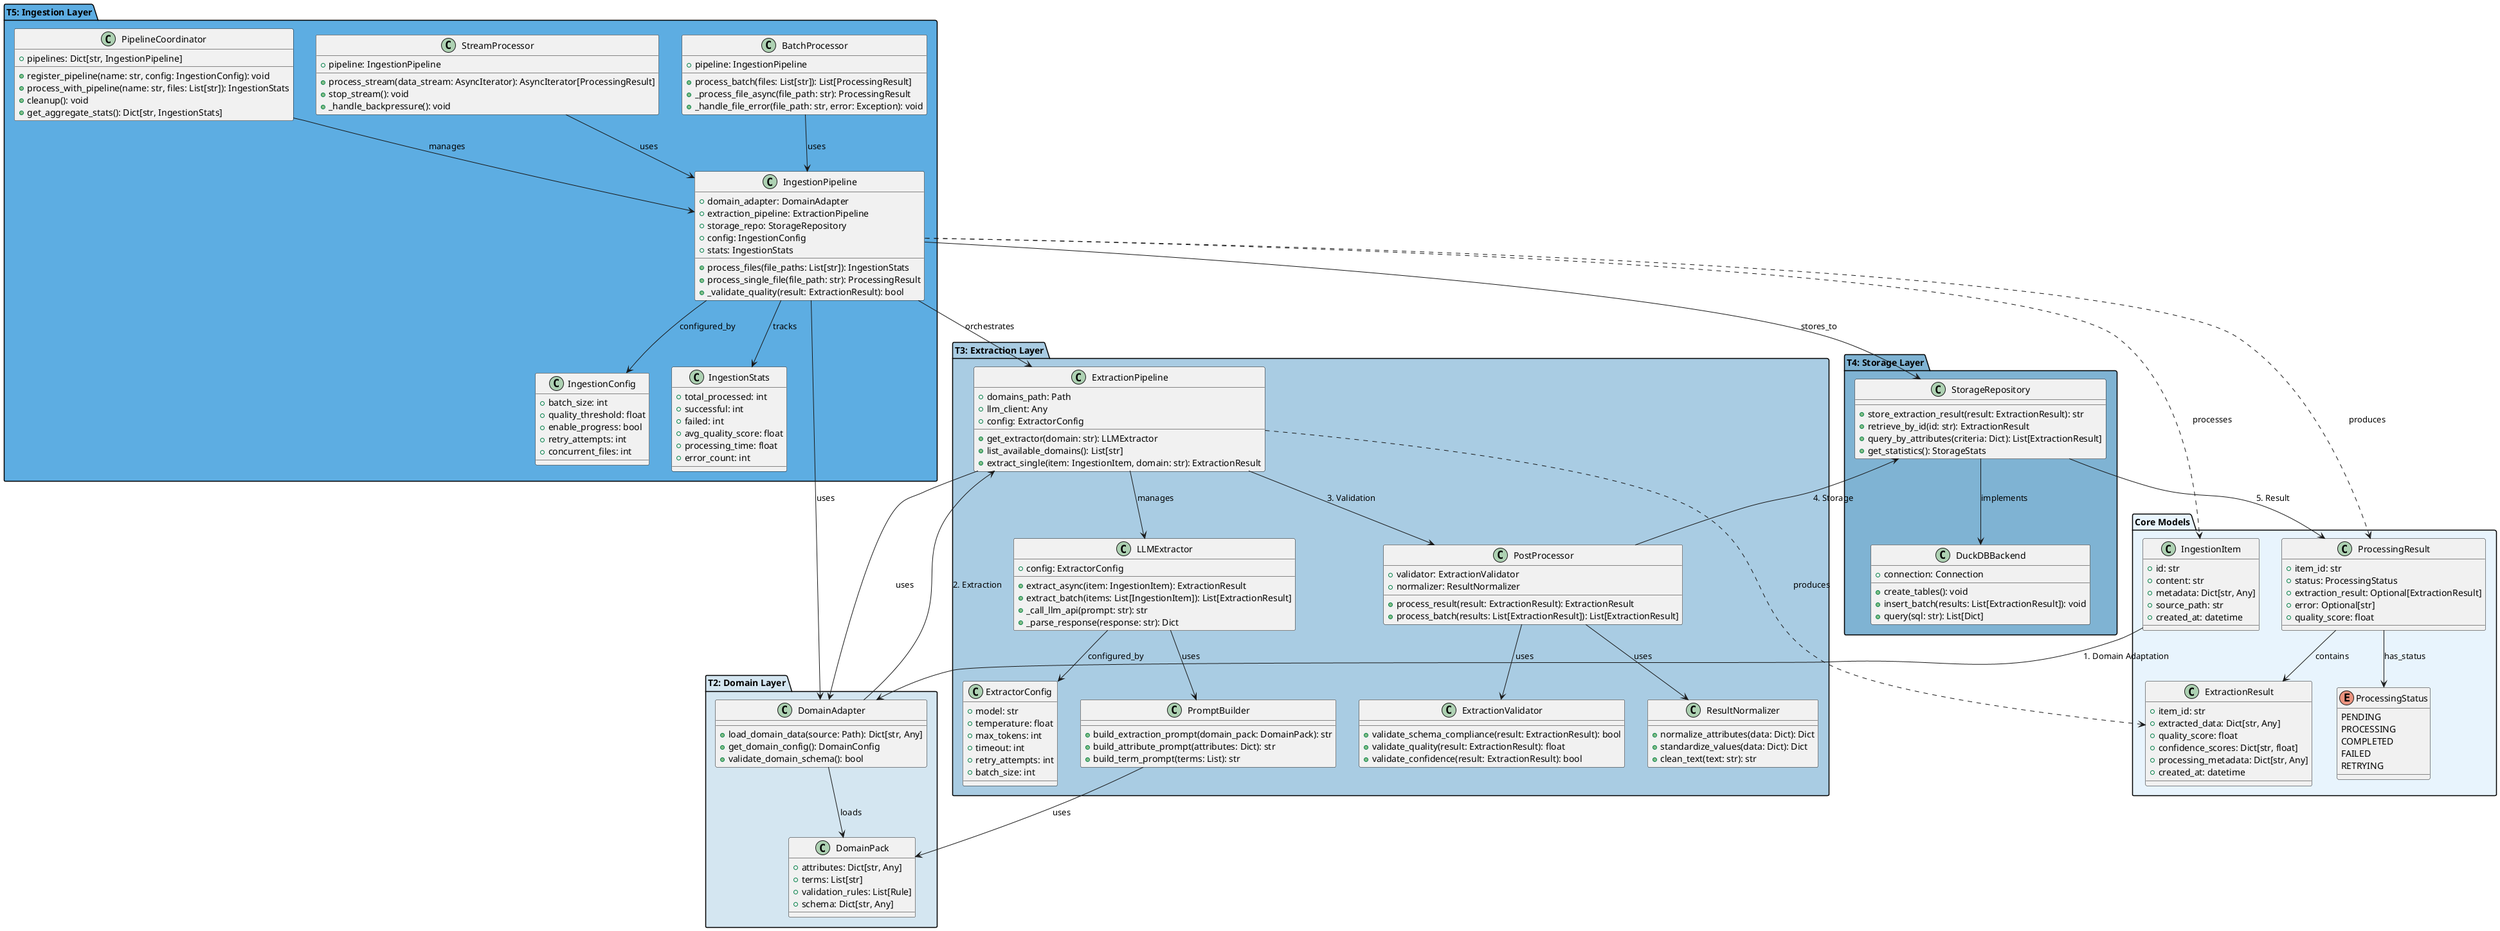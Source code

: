 @startuml Echo-Roots Data Pipeline Architecture

!define TIER1 #E8F4FD
!define TIER2 #D4E6F1
!define TIER3 #A9CCE3
!define TIER4 #7FB3D3
!define TIER5 #5DADE2

package "T2: Domain Layer" TIER2 {
    class DomainAdapter {
        +load_domain_data(source: Path): Dict[str, Any]
        +get_domain_config(): DomainConfig
        +validate_domain_schema(): bool
    }
    
    class DomainPack {
        +attributes: Dict[str, Any]
        +terms: List[str]
        +validation_rules: List[Rule]
        +schema: Dict[str, Any]
    }
}

package "T3: Extraction Layer" TIER3 {
    class ExtractorConfig {
        +model: str
        +temperature: float
        +max_tokens: int
        +timeout: int
        +retry_attempts: int
        +batch_size: int
    }
    
    class PromptBuilder {
        +build_extraction_prompt(domain_pack: DomainPack): str
        +build_attribute_prompt(attributes: Dict): str
        +build_term_prompt(terms: List): str
    }
    
    class LLMExtractor {
        +config: ExtractorConfig
        +extract_async(item: IngestionItem): ExtractionResult
        +extract_batch(items: List[IngestionItem]): List[ExtractionResult]
        +_call_llm_api(prompt: str): str
        +_parse_response(response: str): Dict
    }
    
    class ExtractionPipeline {
        +domains_path: Path
        +llm_client: Any
        +config: ExtractorConfig
        +get_extractor(domain: str): LLMExtractor
        +list_available_domains(): List[str]
        +extract_single(item: IngestionItem, domain: str): ExtractionResult
    }
    
    class ExtractionValidator {
        +validate_schema_compliance(result: ExtractionResult): bool
        +validate_quality(result: ExtractionResult): float
        +validate_confidence(result: ExtractionResult): bool
    }
    
    class ResultNormalizer {
        +normalize_attributes(data: Dict): Dict
        +standardize_values(data: Dict): Dict
        +clean_text(text: str): str
    }
    
    class PostProcessor {
        +validator: ExtractionValidator
        +normalizer: ResultNormalizer
        +process_result(result: ExtractionResult): ExtractionResult
        +process_batch(results: List[ExtractionResult]): List[ExtractionResult]
    }
}

package "T4: Storage Layer" TIER4 {
    class StorageRepository {
        +store_extraction_result(result: ExtractionResult): str
        +retrieve_by_id(id: str): ExtractionResult
        +query_by_attributes(criteria: Dict): List[ExtractionResult]
        +get_statistics(): StorageStats
    }
    
    class DuckDBBackend {
        +connection: Connection
        +create_tables(): void
        +insert_batch(results: List[ExtractionResult]): void
        +query(sql: str): List[Dict]
    }
}

package "T5: Ingestion Layer" TIER5 {
    class IngestionConfig {
        +batch_size: int
        +quality_threshold: float
        +enable_progress: bool
        +retry_attempts: int
        +concurrent_files: int
    }
    
    class IngestionStats {
        +total_processed: int
        +successful: int
        +failed: int
        +avg_quality_score: float
        +processing_time: float
        +error_count: int
    }
    
    class IngestionPipeline {
        +domain_adapter: DomainAdapter
        +extraction_pipeline: ExtractionPipeline
        +storage_repo: StorageRepository
        +config: IngestionConfig
        +stats: IngestionStats
        +process_files(file_paths: List[str]): IngestionStats
        +process_single_file(file_path: str): ProcessingResult
        +_validate_quality(result: ExtractionResult): bool
    }
    
    class BatchProcessor {
        +pipeline: IngestionPipeline
        +process_batch(files: List[str]): List[ProcessingResult]
        +_process_file_async(file_path: str): ProcessingResult
        +_handle_file_error(file_path: str, error: Exception): void
    }
    
    class StreamProcessor {
        +pipeline: IngestionPipeline
        +process_stream(data_stream: AsyncIterator): AsyncIterator[ProcessingResult]
        +stop_stream(): void
        +_handle_backpressure(): void
    }
    
    class PipelineCoordinator {
        +pipelines: Dict[str, IngestionPipeline]
        +register_pipeline(name: str, config: IngestionConfig): void
        +process_with_pipeline(name: str, files: List[str]): IngestionStats
        +cleanup(): void
        +get_aggregate_stats(): Dict[str, IngestionStats]
    }
}

package "Core Models" TIER1 {
    class IngestionItem {
        +id: str
        +content: str
        +metadata: Dict[str, Any]
        +source_path: str
        +created_at: datetime
    }
    
    class ExtractionResult {
        +item_id: str
        +extracted_data: Dict[str, Any]
        +quality_score: float
        +confidence_scores: Dict[str, float]
        +processing_metadata: Dict[str, Any]
        +created_at: datetime
    }
    
    class ProcessingResult {
        +item_id: str
        +status: ProcessingStatus
        +extraction_result: Optional[ExtractionResult]
        +error: Optional[str]
        +quality_score: float
    }
    
    enum ProcessingStatus {
        PENDING
        PROCESSING
        COMPLETED
        FAILED
        RETRYING
    }
}

' Relationships
DomainAdapter --> DomainPack : loads
PromptBuilder --> DomainPack : uses
LLMExtractor --> ExtractorConfig : configured_by
LLMExtractor --> PromptBuilder : uses
ExtractionPipeline --> LLMExtractor : manages
ExtractionPipeline --> DomainAdapter : uses
PostProcessor --> ExtractionValidator : uses
PostProcessor --> ResultNormalizer : uses
StorageRepository --> DuckDBBackend : implements
IngestionPipeline --> DomainAdapter : uses
IngestionPipeline --> ExtractionPipeline : orchestrates
IngestionPipeline --> StorageRepository : stores_to
IngestionPipeline --> IngestionConfig : configured_by
IngestionPipeline --> IngestionStats : tracks
BatchProcessor --> IngestionPipeline : uses
StreamProcessor --> IngestionPipeline : uses
PipelineCoordinator --> IngestionPipeline : manages
IngestionPipeline ..> IngestionItem : processes
ExtractionPipeline ..> ExtractionResult : produces
IngestionPipeline ..> ProcessingResult : produces
ProcessingResult --> ProcessingStatus : has_status
ProcessingResult --> ExtractionResult : contains

' Data Flow
IngestionItem --> DomainAdapter : 1. Domain Adaptation
DomainAdapter --> ExtractionPipeline : 2. Extraction
ExtractionPipeline --> PostProcessor : 3. Validation
PostProcessor --> StorageRepository : 4. Storage
StorageRepository --> ProcessingResult : 5. Result

@enduml